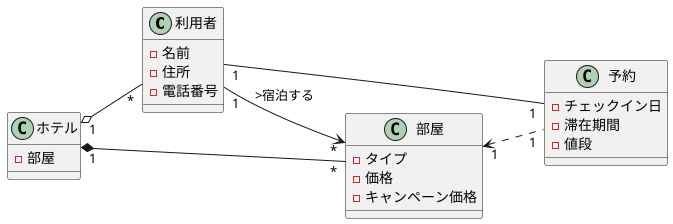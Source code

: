 @startuml 3-3
left to right direction
class 利用者{
-名前
-住所
-電話番号
}
class ホテル{
-部屋
}
class 部屋{
-タイプ
-価格
-キャンペーン価格
    
}
class 予約{
-チェックイン日
-滞在期間
-値段   
}
ホテル "1"*--"*" 部屋
利用者 "1"--"1" 予約
ホテル "1" o--"*" 利用者
利用者"1"-->"*" 部屋:>宿泊する
部屋 "1"<.."1" 予約
@enduml